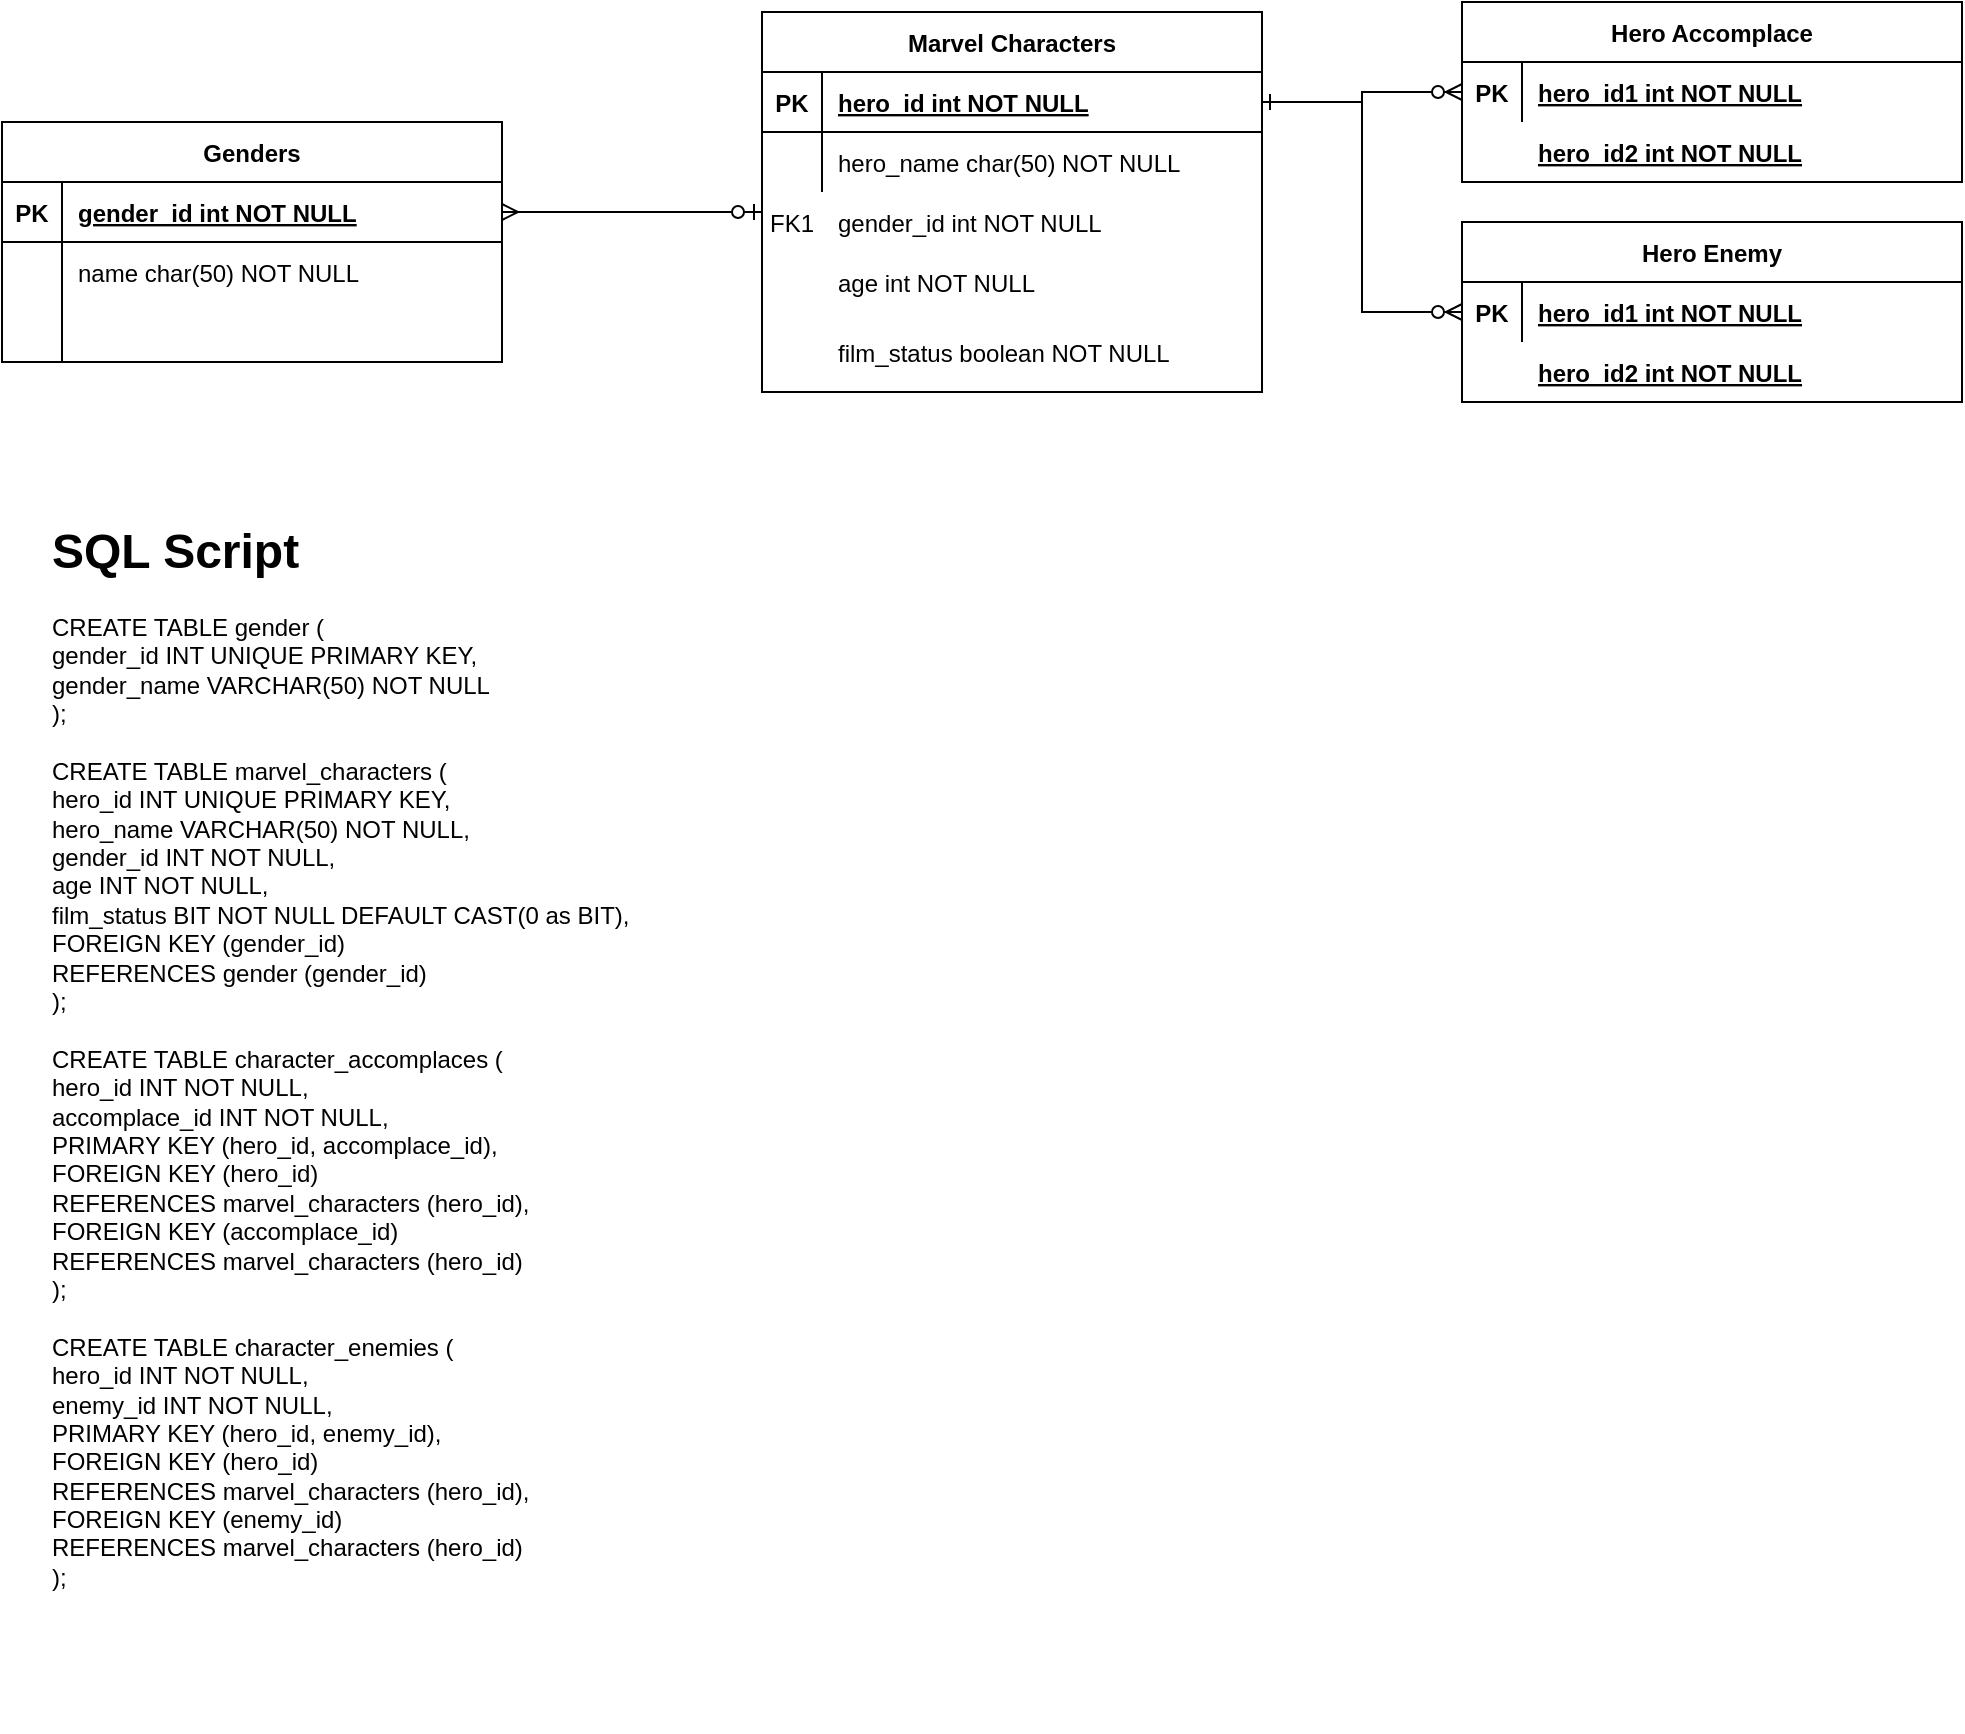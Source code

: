 <mxfile version="14.5.1" type="device"><diagram id="R2lEEEUBdFMjLlhIrx00" name="Page-1"><mxGraphModel dx="1096" dy="822" grid="1" gridSize="10" guides="1" tooltips="1" connect="1" arrows="1" fold="1" page="1" pageScale="1" pageWidth="850" pageHeight="1100" math="0" shadow="0" extFonts="Permanent Marker^https://fonts.googleapis.com/css?family=Permanent+Marker"><root><mxCell id="0"/><mxCell id="1" parent="0"/><mxCell id="C-vyLk0tnHw3VtMMgP7b-2" value="Genders" style="shape=table;startSize=30;container=1;collapsible=1;childLayout=tableLayout;fixedRows=1;rowLines=0;fontStyle=1;align=center;resizeLast=1;" parent="1" vertex="1"><mxGeometry x="30" y="175" width="250" height="120" as="geometry"/></mxCell><mxCell id="C-vyLk0tnHw3VtMMgP7b-3" value="" style="shape=partialRectangle;collapsible=0;dropTarget=0;pointerEvents=0;fillColor=none;points=[[0,0.5],[1,0.5]];portConstraint=eastwest;top=0;left=0;right=0;bottom=1;" parent="C-vyLk0tnHw3VtMMgP7b-2" vertex="1"><mxGeometry y="30" width="250" height="30" as="geometry"/></mxCell><mxCell id="C-vyLk0tnHw3VtMMgP7b-4" value="PK" style="shape=partialRectangle;overflow=hidden;connectable=0;fillColor=none;top=0;left=0;bottom=0;right=0;fontStyle=1;" parent="C-vyLk0tnHw3VtMMgP7b-3" vertex="1"><mxGeometry width="30" height="30" as="geometry"/></mxCell><mxCell id="C-vyLk0tnHw3VtMMgP7b-5" value="gender_id int NOT NULL" style="shape=partialRectangle;overflow=hidden;connectable=0;fillColor=none;top=0;left=0;bottom=0;right=0;align=left;spacingLeft=6;fontStyle=5;" parent="C-vyLk0tnHw3VtMMgP7b-3" vertex="1"><mxGeometry x="30" width="220" height="30" as="geometry"/></mxCell><mxCell id="C-vyLk0tnHw3VtMMgP7b-6" value="" style="shape=partialRectangle;collapsible=0;dropTarget=0;pointerEvents=0;fillColor=none;points=[[0,0.5],[1,0.5]];portConstraint=eastwest;top=0;left=0;right=0;bottom=0;" parent="C-vyLk0tnHw3VtMMgP7b-2" vertex="1"><mxGeometry y="60" width="250" height="30" as="geometry"/></mxCell><mxCell id="C-vyLk0tnHw3VtMMgP7b-7" value="" style="shape=partialRectangle;overflow=hidden;connectable=0;fillColor=none;top=0;left=0;bottom=0;right=0;" parent="C-vyLk0tnHw3VtMMgP7b-6" vertex="1"><mxGeometry width="30" height="30" as="geometry"/></mxCell><mxCell id="C-vyLk0tnHw3VtMMgP7b-8" value="name char(50) NOT NULL" style="shape=partialRectangle;overflow=hidden;connectable=0;fillColor=none;top=0;left=0;bottom=0;right=0;align=left;spacingLeft=6;" parent="C-vyLk0tnHw3VtMMgP7b-6" vertex="1"><mxGeometry x="30" width="220" height="30" as="geometry"/></mxCell><mxCell id="C-vyLk0tnHw3VtMMgP7b-9" value="" style="shape=partialRectangle;collapsible=0;dropTarget=0;pointerEvents=0;fillColor=none;points=[[0,0.5],[1,0.5]];portConstraint=eastwest;top=0;left=0;right=0;bottom=0;" parent="C-vyLk0tnHw3VtMMgP7b-2" vertex="1"><mxGeometry y="90" width="250" height="30" as="geometry"/></mxCell><mxCell id="C-vyLk0tnHw3VtMMgP7b-10" value="" style="shape=partialRectangle;overflow=hidden;connectable=0;fillColor=none;top=0;left=0;bottom=0;right=0;" parent="C-vyLk0tnHw3VtMMgP7b-9" vertex="1"><mxGeometry width="30" height="30" as="geometry"/></mxCell><mxCell id="C-vyLk0tnHw3VtMMgP7b-11" value="" style="shape=partialRectangle;overflow=hidden;connectable=0;fillColor=none;top=0;left=0;bottom=0;right=0;align=left;spacingLeft=6;" parent="C-vyLk0tnHw3VtMMgP7b-9" vertex="1"><mxGeometry x="30" width="220" height="30" as="geometry"/></mxCell><mxCell id="C-vyLk0tnHw3VtMMgP7b-23" value="Marvel Characters" style="shape=table;startSize=30;container=1;collapsible=1;childLayout=tableLayout;fixedRows=1;rowLines=0;fontStyle=1;align=center;resizeLast=1;" parent="1" vertex="1"><mxGeometry x="410" y="120" width="250" height="190" as="geometry"><mxRectangle x="410" y="120" width="140" height="30" as="alternateBounds"/></mxGeometry></mxCell><mxCell id="C-vyLk0tnHw3VtMMgP7b-24" value="" style="shape=partialRectangle;collapsible=0;dropTarget=0;pointerEvents=0;fillColor=none;points=[[0,0.5],[1,0.5]];portConstraint=eastwest;top=0;left=0;right=0;bottom=1;" parent="C-vyLk0tnHw3VtMMgP7b-23" vertex="1"><mxGeometry y="30" width="250" height="30" as="geometry"/></mxCell><mxCell id="C-vyLk0tnHw3VtMMgP7b-25" value="PK" style="shape=partialRectangle;overflow=hidden;connectable=0;fillColor=none;top=0;left=0;bottom=0;right=0;fontStyle=1;" parent="C-vyLk0tnHw3VtMMgP7b-24" vertex="1"><mxGeometry width="30" height="30" as="geometry"/></mxCell><mxCell id="C-vyLk0tnHw3VtMMgP7b-26" value="hero_id int NOT NULL" style="shape=partialRectangle;overflow=hidden;connectable=0;fillColor=none;top=0;left=0;bottom=0;right=0;align=left;spacingLeft=6;fontStyle=5;" parent="C-vyLk0tnHw3VtMMgP7b-24" vertex="1"><mxGeometry x="30" width="220" height="30" as="geometry"/></mxCell><mxCell id="C-vyLk0tnHw3VtMMgP7b-27" value="" style="shape=partialRectangle;collapsible=0;dropTarget=0;pointerEvents=0;fillColor=none;points=[[0,0.5],[1,0.5]];portConstraint=eastwest;top=0;left=0;right=0;bottom=0;" parent="C-vyLk0tnHw3VtMMgP7b-23" vertex="1"><mxGeometry y="60" width="250" height="30" as="geometry"/></mxCell><mxCell id="C-vyLk0tnHw3VtMMgP7b-28" value="" style="shape=partialRectangle;overflow=hidden;connectable=0;fillColor=none;top=0;left=0;bottom=0;right=0;" parent="C-vyLk0tnHw3VtMMgP7b-27" vertex="1"><mxGeometry width="30" height="30" as="geometry"/></mxCell><mxCell id="C-vyLk0tnHw3VtMMgP7b-29" value="hero_name char(50) NOT NULL" style="shape=partialRectangle;overflow=hidden;connectable=0;fillColor=none;top=0;left=0;bottom=0;right=0;align=left;spacingLeft=6;" parent="C-vyLk0tnHw3VtMMgP7b-27" vertex="1"><mxGeometry x="30" width="220" height="30" as="geometry"/></mxCell><mxCell id="TyzEiPOC9g9RLuo1irNn-1" value="gender_id int NOT NULL" style="shape=partialRectangle;overflow=hidden;connectable=0;fillColor=none;top=0;left=0;bottom=0;right=0;align=left;spacingLeft=6;" vertex="1" parent="1"><mxGeometry x="440" y="210" width="220" height="30" as="geometry"/></mxCell><mxCell id="TyzEiPOC9g9RLuo1irNn-3" value="FK1" style="shape=partialRectangle;overflow=hidden;connectable=0;fillColor=none;top=0;left=0;bottom=0;right=0;" vertex="1" parent="1"><mxGeometry x="410" y="210" width="30" height="30" as="geometry"/></mxCell><mxCell id="TyzEiPOC9g9RLuo1irNn-7" style="edgeStyle=orthogonalEdgeStyle;rounded=0;orthogonalLoop=1;jettySize=auto;html=1;exitX=1;exitY=0.5;exitDx=0;exitDy=0;startArrow=ERmany;startFill=0;endArrow=ERzeroToOne;endFill=1;" edge="1" parent="1" source="C-vyLk0tnHw3VtMMgP7b-3"><mxGeometry relative="1" as="geometry"><mxPoint x="410" y="220" as="targetPoint"/></mxGeometry></mxCell><mxCell id="TyzEiPOC9g9RLuo1irNn-9" value="age int NOT NULL" style="shape=partialRectangle;overflow=hidden;connectable=0;fillColor=none;top=0;left=0;bottom=0;right=0;align=left;spacingLeft=6;" vertex="1" parent="1"><mxGeometry x="440" y="240" width="220" height="30" as="geometry"/></mxCell><mxCell id="TyzEiPOC9g9RLuo1irNn-10" value="film_status boolean NOT NULL" style="shape=partialRectangle;overflow=hidden;connectable=0;fillColor=none;top=0;left=0;bottom=0;right=0;align=left;spacingLeft=6;" vertex="1" parent="1"><mxGeometry x="440" y="275" width="220" height="30" as="geometry"/></mxCell><mxCell id="TyzEiPOC9g9RLuo1irNn-23" value="Hero Enemy" style="shape=table;startSize=30;container=1;collapsible=1;childLayout=tableLayout;fixedRows=1;rowLines=0;fontStyle=1;align=center;resizeLast=1;" vertex="1" parent="1"><mxGeometry x="760" y="225" width="250" height="90" as="geometry"><mxRectangle x="410" y="120" width="140" height="30" as="alternateBounds"/></mxGeometry></mxCell><mxCell id="TyzEiPOC9g9RLuo1irNn-24" value="" style="shape=partialRectangle;collapsible=0;dropTarget=0;pointerEvents=0;fillColor=none;points=[[0,0.5],[1,0.5]];portConstraint=eastwest;top=0;left=0;right=0;bottom=1;strokeColor=none;" vertex="1" parent="TyzEiPOC9g9RLuo1irNn-23"><mxGeometry y="30" width="250" height="30" as="geometry"/></mxCell><mxCell id="TyzEiPOC9g9RLuo1irNn-25" value="PK" style="shape=partialRectangle;overflow=hidden;connectable=0;fillColor=none;top=0;left=0;bottom=0;right=0;fontStyle=1;" vertex="1" parent="TyzEiPOC9g9RLuo1irNn-24"><mxGeometry width="30" height="30" as="geometry"/></mxCell><mxCell id="TyzEiPOC9g9RLuo1irNn-26" value="hero_id1 int NOT NULL" style="shape=partialRectangle;overflow=hidden;connectable=0;fillColor=none;top=0;left=0;bottom=0;right=0;align=left;spacingLeft=6;fontStyle=5;shadow=0;" vertex="1" parent="TyzEiPOC9g9RLuo1irNn-24"><mxGeometry x="30" width="220" height="30" as="geometry"/></mxCell><mxCell id="TyzEiPOC9g9RLuo1irNn-33" value="hero_id2 int NOT NULL" style="shape=partialRectangle;overflow=hidden;connectable=0;fillColor=none;top=0;left=0;bottom=0;right=0;align=left;spacingLeft=6;fontStyle=5;shadow=0;" vertex="1" parent="1"><mxGeometry x="790" y="285" width="220" height="30" as="geometry"/></mxCell><mxCell id="TyzEiPOC9g9RLuo1irNn-34" value="Hero Accomplace" style="shape=table;startSize=30;container=1;collapsible=1;childLayout=tableLayout;fixedRows=1;rowLines=0;fontStyle=1;align=center;resizeLast=1;" vertex="1" parent="1"><mxGeometry x="760" y="115" width="250" height="90" as="geometry"><mxRectangle x="410" y="120" width="140" height="30" as="alternateBounds"/></mxGeometry></mxCell><mxCell id="TyzEiPOC9g9RLuo1irNn-35" value="" style="shape=partialRectangle;collapsible=0;dropTarget=0;pointerEvents=0;fillColor=none;points=[[0,0.5],[1,0.5]];portConstraint=eastwest;top=0;left=0;right=0;bottom=1;strokeColor=none;" vertex="1" parent="TyzEiPOC9g9RLuo1irNn-34"><mxGeometry y="30" width="250" height="30" as="geometry"/></mxCell><mxCell id="TyzEiPOC9g9RLuo1irNn-36" value="PK" style="shape=partialRectangle;overflow=hidden;connectable=0;fillColor=none;top=0;left=0;bottom=0;right=0;fontStyle=1;" vertex="1" parent="TyzEiPOC9g9RLuo1irNn-35"><mxGeometry width="30" height="30" as="geometry"/></mxCell><mxCell id="TyzEiPOC9g9RLuo1irNn-37" value="hero_id1 int NOT NULL" style="shape=partialRectangle;overflow=hidden;connectable=0;fillColor=none;top=0;left=0;bottom=0;right=0;align=left;spacingLeft=6;fontStyle=5;shadow=0;" vertex="1" parent="TyzEiPOC9g9RLuo1irNn-35"><mxGeometry x="30" width="220" height="30" as="geometry"/></mxCell><mxCell id="TyzEiPOC9g9RLuo1irNn-38" value="hero_id2 int NOT NULL" style="shape=partialRectangle;overflow=hidden;connectable=0;fillColor=none;top=0;left=0;bottom=0;right=0;align=left;spacingLeft=6;fontStyle=5;shadow=0;" vertex="1" parent="1"><mxGeometry x="790" y="175" width="220" height="30" as="geometry"/></mxCell><mxCell id="TyzEiPOC9g9RLuo1irNn-39" style="edgeStyle=orthogonalEdgeStyle;rounded=0;orthogonalLoop=1;jettySize=auto;html=1;exitX=1;exitY=0.5;exitDx=0;exitDy=0;entryX=0;entryY=0.5;entryDx=0;entryDy=0;startArrow=ERone;startFill=0;endArrow=ERzeroToMany;endFill=1;" edge="1" parent="1" source="C-vyLk0tnHw3VtMMgP7b-24" target="TyzEiPOC9g9RLuo1irNn-35"><mxGeometry relative="1" as="geometry"/></mxCell><mxCell id="TyzEiPOC9g9RLuo1irNn-40" style="edgeStyle=orthogonalEdgeStyle;rounded=0;orthogonalLoop=1;jettySize=auto;html=1;exitX=1;exitY=0.5;exitDx=0;exitDy=0;entryX=0;entryY=0.5;entryDx=0;entryDy=0;startArrow=ERone;startFill=0;endArrow=ERzeroToMany;endFill=1;" edge="1" parent="1" source="C-vyLk0tnHw3VtMMgP7b-24" target="TyzEiPOC9g9RLuo1irNn-24"><mxGeometry relative="1" as="geometry"/></mxCell><mxCell id="TyzEiPOC9g9RLuo1irNn-42" value="&lt;h1&gt;SQL Script&lt;/h1&gt;&lt;div&gt;&lt;div&gt;CREATE TABLE gender (&lt;/div&gt;&lt;div&gt;&lt;span&gt;&#9;&lt;/span&gt;gender_id INT UNIQUE PRIMARY KEY,&lt;/div&gt;&lt;div&gt;&lt;span&gt;&#9;&lt;/span&gt;gender_name VARCHAR(50) NOT NULL&lt;/div&gt;&lt;div&gt;);&lt;/div&gt;&lt;div&gt;&lt;br&gt;&lt;/div&gt;&lt;div&gt;CREATE TABLE marvel_characters (&lt;/div&gt;&lt;div&gt;&lt;span&gt;&#9;&lt;/span&gt;hero_id INT UNIQUE PRIMARY KEY,&lt;/div&gt;&lt;div&gt;&lt;span&gt;&#9;&lt;/span&gt;hero_name VARCHAR(50) NOT NULL,&lt;/div&gt;&lt;div&gt;&lt;span&gt;&#9;&lt;/span&gt;gender_id INT NOT NULL,&lt;/div&gt;&lt;div&gt;&lt;span&gt;&#9;&lt;/span&gt;age INT NOT NULL,&lt;/div&gt;&lt;div&gt;&lt;span&gt;&#9;&lt;/span&gt;film_status BIT NOT NULL DEFAULT CAST(0 as BIT),&lt;/div&gt;&lt;div&gt;&lt;span&gt;&#9;&lt;/span&gt;FOREIGN KEY (gender_id)&lt;/div&gt;&lt;div&gt;&lt;span&gt;&#9;&#9;&lt;/span&gt;REFERENCES gender (gender_id)&lt;/div&gt;&lt;div&gt;);&lt;/div&gt;&lt;div&gt;&lt;br&gt;&lt;/div&gt;&lt;div&gt;CREATE TABLE character_accomplaces (&lt;/div&gt;&lt;div&gt;&lt;span&gt;&#9;&lt;/span&gt;hero_id INT NOT NULL,&lt;/div&gt;&lt;div&gt;&lt;span&gt;&#9;&lt;/span&gt;accomplace_id INT NOT NULL,&lt;/div&gt;&lt;div&gt;&lt;span&gt;&#9;&lt;/span&gt;PRIMARY KEY (hero_id, accomplace_id),&lt;/div&gt;&lt;div&gt;&lt;span&gt;&#9;&lt;/span&gt;FOREIGN KEY (hero_id)&lt;/div&gt;&lt;div&gt;&lt;span&gt;&#9;&#9;&lt;/span&gt;REFERENCES marvel_characters (hero_id),&lt;/div&gt;&lt;div&gt;&lt;span&gt;&#9;&lt;/span&gt;FOREIGN KEY (accomplace_id)&lt;/div&gt;&lt;div&gt;&lt;span&gt;&#9;&#9;&lt;/span&gt;REFERENCES marvel_characters (hero_id)&lt;/div&gt;&lt;div&gt;);&lt;/div&gt;&lt;div&gt;&lt;br&gt;&lt;/div&gt;&lt;div&gt;CREATE TABLE character_enemies (&lt;/div&gt;&lt;div&gt;&lt;span&gt;&#9;&lt;/span&gt;hero_id INT NOT NULL,&lt;/div&gt;&lt;div&gt;&lt;span&gt;&#9;&lt;/span&gt;enemy_id INT NOT NULL,&lt;/div&gt;&lt;div&gt;&lt;span&gt;&#9;&lt;/span&gt;PRIMARY KEY (hero_id, enemy_id),&lt;/div&gt;&lt;div&gt;&lt;span&gt;&#9;&lt;/span&gt;FOREIGN KEY (hero_id)&lt;/div&gt;&lt;div&gt;&lt;span&gt;&#9;&#9;&lt;/span&gt;REFERENCES marvel_characters (hero_id),&lt;/div&gt;&lt;div&gt;&lt;span&gt;&#9;&lt;/span&gt;FOREIGN KEY (enemy_id)&lt;/div&gt;&lt;div&gt;&lt;span&gt;&#9;&#9;&lt;/span&gt;REFERENCES marvel_characters (hero_id)&lt;/div&gt;&lt;div&gt;);&lt;/div&gt;&lt;/div&gt;" style="text;html=1;strokeColor=none;fillColor=none;spacing=5;spacingTop=-20;whiteSpace=wrap;overflow=hidden;rounded=0;shadow=0;" vertex="1" parent="1"><mxGeometry x="50" y="370" width="530" height="610" as="geometry"/></mxCell></root></mxGraphModel></diagram></mxfile>